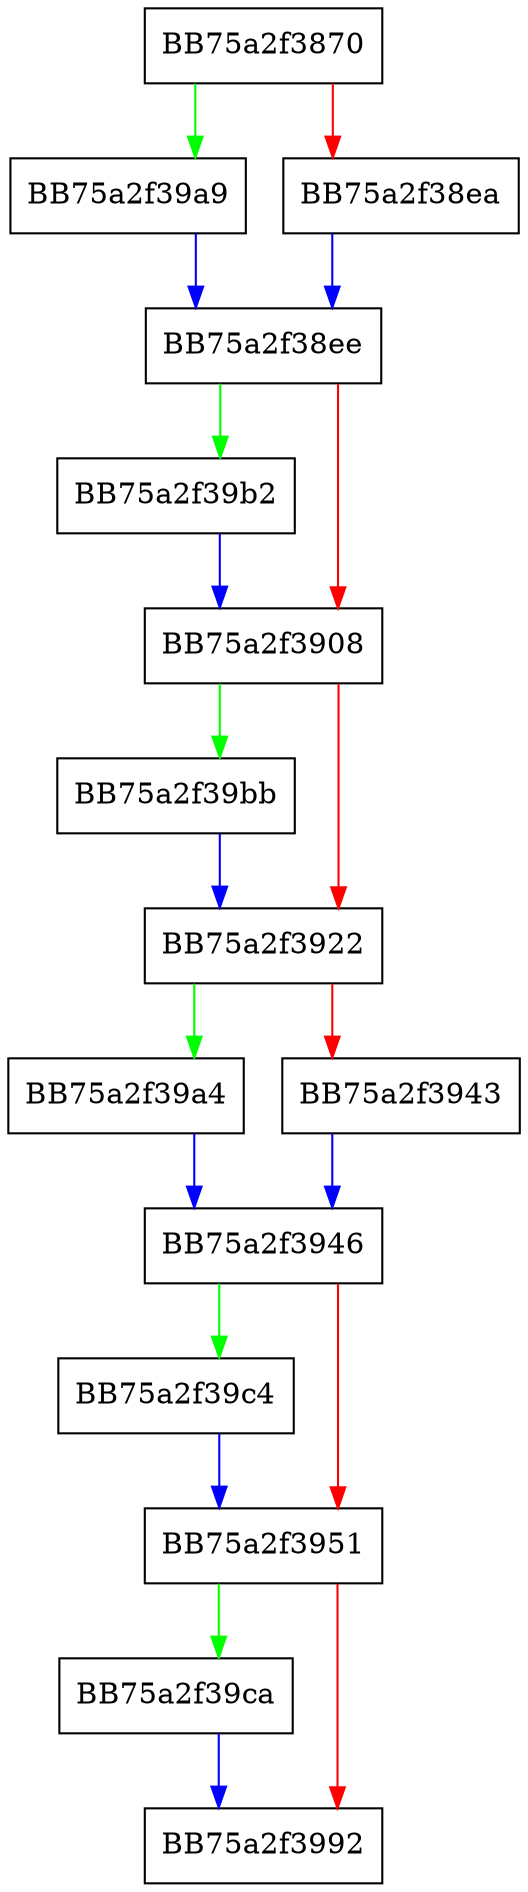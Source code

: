 digraph _Init {
  node [shape="box"];
  graph [splines=ortho];
  BB75a2f3870 -> BB75a2f39a9 [color="green"];
  BB75a2f3870 -> BB75a2f38ea [color="red"];
  BB75a2f38ea -> BB75a2f38ee [color="blue"];
  BB75a2f38ee -> BB75a2f39b2 [color="green"];
  BB75a2f38ee -> BB75a2f3908 [color="red"];
  BB75a2f3908 -> BB75a2f39bb [color="green"];
  BB75a2f3908 -> BB75a2f3922 [color="red"];
  BB75a2f3922 -> BB75a2f39a4 [color="green"];
  BB75a2f3922 -> BB75a2f3943 [color="red"];
  BB75a2f3943 -> BB75a2f3946 [color="blue"];
  BB75a2f3946 -> BB75a2f39c4 [color="green"];
  BB75a2f3946 -> BB75a2f3951 [color="red"];
  BB75a2f3951 -> BB75a2f39ca [color="green"];
  BB75a2f3951 -> BB75a2f3992 [color="red"];
  BB75a2f39a4 -> BB75a2f3946 [color="blue"];
  BB75a2f39a9 -> BB75a2f38ee [color="blue"];
  BB75a2f39b2 -> BB75a2f3908 [color="blue"];
  BB75a2f39bb -> BB75a2f3922 [color="blue"];
  BB75a2f39c4 -> BB75a2f3951 [color="blue"];
  BB75a2f39ca -> BB75a2f3992 [color="blue"];
}